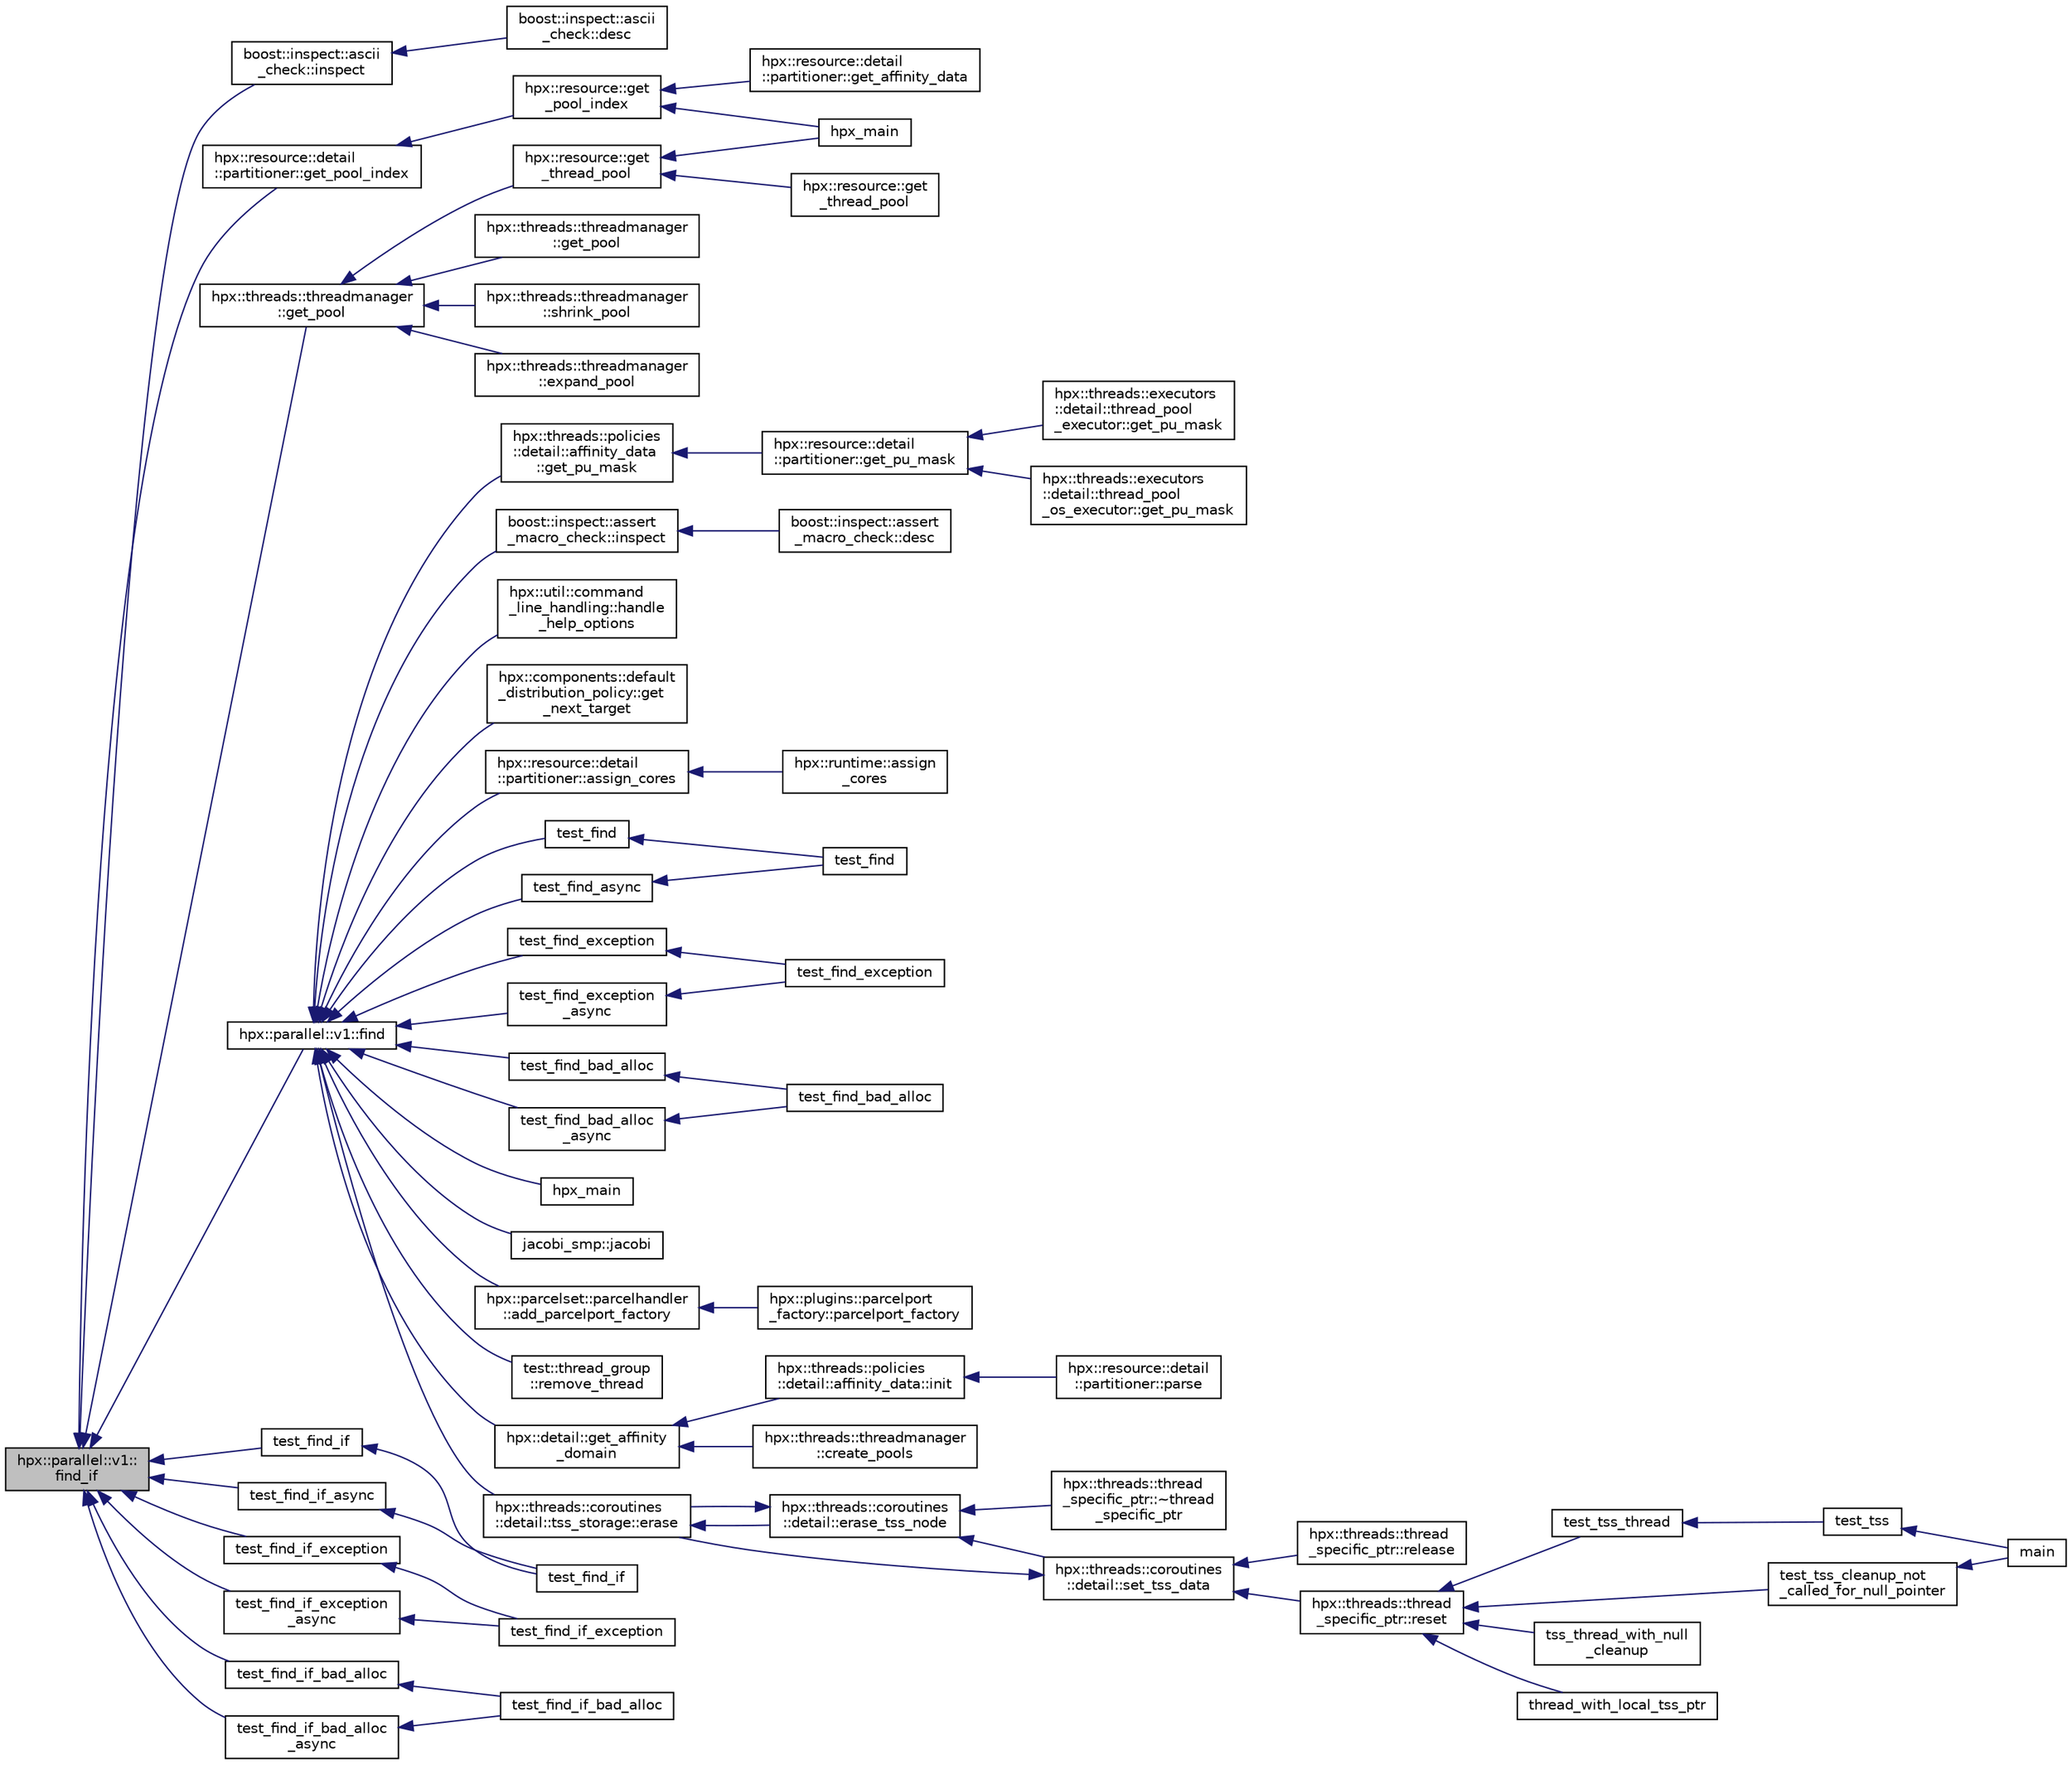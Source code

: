 digraph "hpx::parallel::v1::find_if"
{
  edge [fontname="Helvetica",fontsize="10",labelfontname="Helvetica",labelfontsize="10"];
  node [fontname="Helvetica",fontsize="10",shape=record];
  rankdir="LR";
  Node5618 [label="hpx::parallel::v1::\lfind_if",height=0.2,width=0.4,color="black", fillcolor="grey75", style="filled", fontcolor="black"];
  Node5618 -> Node5619 [dir="back",color="midnightblue",fontsize="10",style="solid",fontname="Helvetica"];
  Node5619 [label="boost::inspect::ascii\l_check::inspect",height=0.2,width=0.4,color="black", fillcolor="white", style="filled",URL="$df/d41/classboost_1_1inspect_1_1ascii__check.html#a42c51a97f6f401032bb06a96f48a96dd"];
  Node5619 -> Node5620 [dir="back",color="midnightblue",fontsize="10",style="solid",fontname="Helvetica"];
  Node5620 [label="boost::inspect::ascii\l_check::desc",height=0.2,width=0.4,color="black", fillcolor="white", style="filled",URL="$df/d41/classboost_1_1inspect_1_1ascii__check.html#a645f9f7b272f2137ccb5a25402a697e7"];
  Node5618 -> Node5621 [dir="back",color="midnightblue",fontsize="10",style="solid",fontname="Helvetica"];
  Node5621 [label="hpx::resource::detail\l::partitioner::get_pool_index",height=0.2,width=0.4,color="black", fillcolor="white", style="filled",URL="$d0/dab/classhpx_1_1resource_1_1detail_1_1partitioner.html#ab3b993cdf82212962ba91cd58914206d"];
  Node5621 -> Node5622 [dir="back",color="midnightblue",fontsize="10",style="solid",fontname="Helvetica"];
  Node5622 [label="hpx::resource::get\l_pool_index",height=0.2,width=0.4,color="black", fillcolor="white", style="filled",URL="$dd/da5/namespacehpx_1_1resource.html#ac7e9a020183708e907604dbf16260e84",tooltip="Return the internal index of the pool given its name. "];
  Node5622 -> Node5623 [dir="back",color="midnightblue",fontsize="10",style="solid",fontname="Helvetica"];
  Node5623 [label="hpx::resource::detail\l::partitioner::get_affinity_data",height=0.2,width=0.4,color="black", fillcolor="white", style="filled",URL="$d0/dab/classhpx_1_1resource_1_1detail_1_1partitioner.html#a932efced0bbfee361094b8552334d931"];
  Node5622 -> Node5624 [dir="back",color="midnightblue",fontsize="10",style="solid",fontname="Helvetica"];
  Node5624 [label="hpx_main",height=0.2,width=0.4,color="black", fillcolor="white", style="filled",URL="$d8/dd8/resource__partitioner_8cpp.html#ab1825231fb9efbfb464404767c072654"];
  Node5618 -> Node5625 [dir="back",color="midnightblue",fontsize="10",style="solid",fontname="Helvetica"];
  Node5625 [label="hpx::parallel::v1::find",height=0.2,width=0.4,color="black", fillcolor="white", style="filled",URL="$db/db9/namespacehpx_1_1parallel_1_1v1.html#a76c5f5c453899c36a61bfa76425b007a"];
  Node5625 -> Node5626 [dir="back",color="midnightblue",fontsize="10",style="solid",fontname="Helvetica"];
  Node5626 [label="hpx::threads::policies\l::detail::affinity_data\l::get_pu_mask",height=0.2,width=0.4,color="black", fillcolor="white", style="filled",URL="$d7/d9b/structhpx_1_1threads_1_1policies_1_1detail_1_1affinity__data.html#ab0cc2ec8ed94ae2b82c20a6b975ecf75"];
  Node5626 -> Node5627 [dir="back",color="midnightblue",fontsize="10",style="solid",fontname="Helvetica"];
  Node5627 [label="hpx::resource::detail\l::partitioner::get_pu_mask",height=0.2,width=0.4,color="black", fillcolor="white", style="filled",URL="$d0/dab/classhpx_1_1resource_1_1detail_1_1partitioner.html#a9cee933ef199fef31e6b8d48f42bb77b"];
  Node5627 -> Node5628 [dir="back",color="midnightblue",fontsize="10",style="solid",fontname="Helvetica"];
  Node5628 [label="hpx::threads::executors\l::detail::thread_pool\l_executor::get_pu_mask",height=0.2,width=0.4,color="black", fillcolor="white", style="filled",URL="$d0/d20/classhpx_1_1threads_1_1executors_1_1detail_1_1thread__pool__executor.html#a6a0c0ade274c2f5f2f6651699873942c"];
  Node5627 -> Node5629 [dir="back",color="midnightblue",fontsize="10",style="solid",fontname="Helvetica"];
  Node5629 [label="hpx::threads::executors\l::detail::thread_pool\l_os_executor::get_pu_mask",height=0.2,width=0.4,color="black", fillcolor="white", style="filled",URL="$da/dda/classhpx_1_1threads_1_1executors_1_1detail_1_1thread__pool__os__executor.html#ac43430f91516a48e9ddbefd7ee58ef3c"];
  Node5625 -> Node5630 [dir="back",color="midnightblue",fontsize="10",style="solid",fontname="Helvetica"];
  Node5630 [label="boost::inspect::assert\l_macro_check::inspect",height=0.2,width=0.4,color="black", fillcolor="white", style="filled",URL="$dc/dc3/classboost_1_1inspect_1_1assert__macro__check.html#acacd792dafb1acb416c7ff6e6de75277"];
  Node5630 -> Node5631 [dir="back",color="midnightblue",fontsize="10",style="solid",fontname="Helvetica"];
  Node5631 [label="boost::inspect::assert\l_macro_check::desc",height=0.2,width=0.4,color="black", fillcolor="white", style="filled",URL="$dc/dc3/classboost_1_1inspect_1_1assert__macro__check.html#a285a9944af58fe40003209254e09b8b9"];
  Node5625 -> Node5632 [dir="back",color="midnightblue",fontsize="10",style="solid",fontname="Helvetica"];
  Node5632 [label="hpx::util::command\l_line_handling::handle\l_help_options",height=0.2,width=0.4,color="black", fillcolor="white", style="filled",URL="$d2/df0/structhpx_1_1util_1_1command__line__handling.html#a82826d63f60ce620e8ad794f8af4ceaa"];
  Node5625 -> Node5633 [dir="back",color="midnightblue",fontsize="10",style="solid",fontname="Helvetica"];
  Node5633 [label="hpx::components::default\l_distribution_policy::get\l_next_target",height=0.2,width=0.4,color="black", fillcolor="white", style="filled",URL="$dc/dba/structhpx_1_1components_1_1default__distribution__policy.html#a4e1bef382e3d6843ff6dda045595dd4e"];
  Node5625 -> Node5634 [dir="back",color="midnightblue",fontsize="10",style="solid",fontname="Helvetica"];
  Node5634 [label="hpx::resource::detail\l::partitioner::assign_cores",height=0.2,width=0.4,color="black", fillcolor="white", style="filled",URL="$d0/dab/classhpx_1_1resource_1_1detail_1_1partitioner.html#a11483ef960b429a24d9856cba726bd04"];
  Node5634 -> Node5635 [dir="back",color="midnightblue",fontsize="10",style="solid",fontname="Helvetica"];
  Node5635 [label="hpx::runtime::assign\l_cores",height=0.2,width=0.4,color="black", fillcolor="white", style="filled",URL="$d0/d7b/classhpx_1_1runtime.html#ab3c29b4713d734dea0e6a5799bfe24e5"];
  Node5625 -> Node5636 [dir="back",color="midnightblue",fontsize="10",style="solid",fontname="Helvetica"];
  Node5636 [label="test_find",height=0.2,width=0.4,color="black", fillcolor="white", style="filled",URL="$d4/dfc/find_8cpp.html#a413cca1acd45c0d8e2f932c6ef2fd02f"];
  Node5636 -> Node5637 [dir="back",color="midnightblue",fontsize="10",style="solid",fontname="Helvetica"];
  Node5637 [label="test_find",height=0.2,width=0.4,color="black", fillcolor="white", style="filled",URL="$d4/dfc/find_8cpp.html#add2f807b977eafe91b6be7e6035d8d6a"];
  Node5625 -> Node5638 [dir="back",color="midnightblue",fontsize="10",style="solid",fontname="Helvetica"];
  Node5638 [label="test_find_async",height=0.2,width=0.4,color="black", fillcolor="white", style="filled",URL="$d4/dfc/find_8cpp.html#abcfb114fa4026d0c9fb890366bd0bbec"];
  Node5638 -> Node5637 [dir="back",color="midnightblue",fontsize="10",style="solid",fontname="Helvetica"];
  Node5625 -> Node5639 [dir="back",color="midnightblue",fontsize="10",style="solid",fontname="Helvetica"];
  Node5639 [label="test_find_exception",height=0.2,width=0.4,color="black", fillcolor="white", style="filled",URL="$d4/dfc/find_8cpp.html#a496774f6f0dd50d32f0f2839011fb820"];
  Node5639 -> Node5640 [dir="back",color="midnightblue",fontsize="10",style="solid",fontname="Helvetica"];
  Node5640 [label="test_find_exception",height=0.2,width=0.4,color="black", fillcolor="white", style="filled",URL="$d4/dfc/find_8cpp.html#a9404283ee70c671c19d01288d4d8796f"];
  Node5625 -> Node5641 [dir="back",color="midnightblue",fontsize="10",style="solid",fontname="Helvetica"];
  Node5641 [label="test_find_exception\l_async",height=0.2,width=0.4,color="black", fillcolor="white", style="filled",URL="$d4/dfc/find_8cpp.html#a53292bd46fa066f703c6fd40f981cd45"];
  Node5641 -> Node5640 [dir="back",color="midnightblue",fontsize="10",style="solid",fontname="Helvetica"];
  Node5625 -> Node5642 [dir="back",color="midnightblue",fontsize="10",style="solid",fontname="Helvetica"];
  Node5642 [label="test_find_bad_alloc",height=0.2,width=0.4,color="black", fillcolor="white", style="filled",URL="$d4/dfc/find_8cpp.html#ac2312cc0f6667cd3cff2caa36d1b7734"];
  Node5642 -> Node5643 [dir="back",color="midnightblue",fontsize="10",style="solid",fontname="Helvetica"];
  Node5643 [label="test_find_bad_alloc",height=0.2,width=0.4,color="black", fillcolor="white", style="filled",URL="$d4/dfc/find_8cpp.html#ae5fbab4398b9ca90cc964b615b5f1c1a"];
  Node5625 -> Node5644 [dir="back",color="midnightblue",fontsize="10",style="solid",fontname="Helvetica"];
  Node5644 [label="test_find_bad_alloc\l_async",height=0.2,width=0.4,color="black", fillcolor="white", style="filled",URL="$d4/dfc/find_8cpp.html#a0c63d4bd514863e2ddf82ae7f509ffbe"];
  Node5644 -> Node5643 [dir="back",color="midnightblue",fontsize="10",style="solid",fontname="Helvetica"];
  Node5625 -> Node5645 [dir="back",color="midnightblue",fontsize="10",style="solid",fontname="Helvetica"];
  Node5645 [label="hpx_main",height=0.2,width=0.4,color="black", fillcolor="white", style="filled",URL="$d3/d07/hpx__main_8cpp.html#aefd26dd818037509b2241068d57e3e1d"];
  Node5625 -> Node5646 [dir="back",color="midnightblue",fontsize="10",style="solid",fontname="Helvetica"];
  Node5646 [label="jacobi_smp::jacobi",height=0.2,width=0.4,color="black", fillcolor="white", style="filled",URL="$d9/d34/namespacejacobi__smp.html#af900093e00c8d09d2dab2ab5a9885b88"];
  Node5625 -> Node5647 [dir="back",color="midnightblue",fontsize="10",style="solid",fontname="Helvetica"];
  Node5647 [label="hpx::parcelset::parcelhandler\l::add_parcelport_factory",height=0.2,width=0.4,color="black", fillcolor="white", style="filled",URL="$d4/d2f/classhpx_1_1parcelset_1_1parcelhandler.html#a9da109ba1c81cf97c3a23f3574236792"];
  Node5647 -> Node5648 [dir="back",color="midnightblue",fontsize="10",style="solid",fontname="Helvetica"];
  Node5648 [label="hpx::plugins::parcelport\l_factory::parcelport_factory",height=0.2,width=0.4,color="black", fillcolor="white", style="filled",URL="$d2/d50/structhpx_1_1plugins_1_1parcelport__factory.html#ab8a171f42000c26fc87ef284cf5f430d",tooltip="Construct a new factory instance. "];
  Node5625 -> Node5649 [dir="back",color="midnightblue",fontsize="10",style="solid",fontname="Helvetica"];
  Node5649 [label="test::thread_group\l::remove_thread",height=0.2,width=0.4,color="black", fillcolor="white", style="filled",URL="$d3/d4a/classtest_1_1thread__group.html#a46ede5745b9a3f16477ab7ccef9df327"];
  Node5625 -> Node5650 [dir="back",color="midnightblue",fontsize="10",style="solid",fontname="Helvetica"];
  Node5650 [label="hpx::detail::get_affinity\l_domain",height=0.2,width=0.4,color="black", fillcolor="white", style="filled",URL="$d5/dbe/namespacehpx_1_1detail.html#aba0255eccfb2fb3814686ca35150ed98"];
  Node5650 -> Node5651 [dir="back",color="midnightblue",fontsize="10",style="solid",fontname="Helvetica"];
  Node5651 [label="hpx::threads::policies\l::detail::affinity_data::init",height=0.2,width=0.4,color="black", fillcolor="white", style="filled",URL="$d7/d9b/structhpx_1_1threads_1_1policies_1_1detail_1_1affinity__data.html#af1b5d1af92b58e065b42048f9114f107"];
  Node5651 -> Node5652 [dir="back",color="midnightblue",fontsize="10",style="solid",fontname="Helvetica"];
  Node5652 [label="hpx::resource::detail\l::partitioner::parse",height=0.2,width=0.4,color="black", fillcolor="white", style="filled",URL="$d0/dab/classhpx_1_1resource_1_1detail_1_1partitioner.html#a8319dd5018945e7d493f7a6d88a6ca02"];
  Node5650 -> Node5653 [dir="back",color="midnightblue",fontsize="10",style="solid",fontname="Helvetica"];
  Node5653 [label="hpx::threads::threadmanager\l::create_pools",height=0.2,width=0.4,color="black", fillcolor="white", style="filled",URL="$d5/daa/classhpx_1_1threads_1_1threadmanager.html#a06b54e28bef5baacf1e8bff34adac4d0"];
  Node5625 -> Node5654 [dir="back",color="midnightblue",fontsize="10",style="solid",fontname="Helvetica"];
  Node5654 [label="hpx::threads::coroutines\l::detail::tss_storage::erase",height=0.2,width=0.4,color="black", fillcolor="white", style="filled",URL="$d3/dbe/classhpx_1_1threads_1_1coroutines_1_1detail_1_1tss__storage.html#a451f63a99f268755c501200b504e8058"];
  Node5654 -> Node5655 [dir="back",color="midnightblue",fontsize="10",style="solid",fontname="Helvetica"];
  Node5655 [label="hpx::threads::coroutines\l::detail::erase_tss_node",height=0.2,width=0.4,color="black", fillcolor="white", style="filled",URL="$d2/dfe/namespacehpx_1_1threads_1_1coroutines_1_1detail.html#a0015b3872ea3c32ecfdc3da42ce132e8"];
  Node5655 -> Node5656 [dir="back",color="midnightblue",fontsize="10",style="solid",fontname="Helvetica"];
  Node5656 [label="hpx::threads::thread\l_specific_ptr::~thread\l_specific_ptr",height=0.2,width=0.4,color="black", fillcolor="white", style="filled",URL="$d1/dd4/classhpx_1_1threads_1_1thread__specific__ptr.html#ad3e46c15fe05e660ad592e0c9797f018"];
  Node5655 -> Node5657 [dir="back",color="midnightblue",fontsize="10",style="solid",fontname="Helvetica"];
  Node5657 [label="hpx::threads::coroutines\l::detail::set_tss_data",height=0.2,width=0.4,color="black", fillcolor="white", style="filled",URL="$d2/dfe/namespacehpx_1_1threads_1_1coroutines_1_1detail.html#a85126f59ca3809c64cfcfcae99429a67"];
  Node5657 -> Node5658 [dir="back",color="midnightblue",fontsize="10",style="solid",fontname="Helvetica"];
  Node5658 [label="hpx::threads::thread\l_specific_ptr::release",height=0.2,width=0.4,color="black", fillcolor="white", style="filled",URL="$d1/dd4/classhpx_1_1threads_1_1thread__specific__ptr.html#a8e31cd7392d00aabdc93aa9e358be1b7"];
  Node5657 -> Node5659 [dir="back",color="midnightblue",fontsize="10",style="solid",fontname="Helvetica"];
  Node5659 [label="hpx::threads::thread\l_specific_ptr::reset",height=0.2,width=0.4,color="black", fillcolor="white", style="filled",URL="$d1/dd4/classhpx_1_1threads_1_1thread__specific__ptr.html#af0654936c456eaf9700979a6b43a0c85"];
  Node5659 -> Node5660 [dir="back",color="midnightblue",fontsize="10",style="solid",fontname="Helvetica"];
  Node5660 [label="test_tss_thread",height=0.2,width=0.4,color="black", fillcolor="white", style="filled",URL="$dc/d69/tests_2unit_2threads_2tss_8cpp.html#a34a05b59682be89efcb6f071094b0580"];
  Node5660 -> Node5661 [dir="back",color="midnightblue",fontsize="10",style="solid",fontname="Helvetica"];
  Node5661 [label="test_tss",height=0.2,width=0.4,color="black", fillcolor="white", style="filled",URL="$dc/d69/tests_2unit_2threads_2tss_8cpp.html#a0d9e811cdb56a2a84ce48358e890563b"];
  Node5661 -> Node5662 [dir="back",color="midnightblue",fontsize="10",style="solid",fontname="Helvetica"];
  Node5662 [label="main",height=0.2,width=0.4,color="black", fillcolor="white", style="filled",URL="$dc/d69/tests_2unit_2threads_2tss_8cpp.html#a3c04138a5bfe5d72780bb7e82a18e627"];
  Node5659 -> Node5663 [dir="back",color="midnightblue",fontsize="10",style="solid",fontname="Helvetica"];
  Node5663 [label="tss_thread_with_null\l_cleanup",height=0.2,width=0.4,color="black", fillcolor="white", style="filled",URL="$dc/d69/tests_2unit_2threads_2tss_8cpp.html#adff6b518b18df76950dbeede8633289a"];
  Node5659 -> Node5664 [dir="back",color="midnightblue",fontsize="10",style="solid",fontname="Helvetica"];
  Node5664 [label="thread_with_local_tss_ptr",height=0.2,width=0.4,color="black", fillcolor="white", style="filled",URL="$dc/d69/tests_2unit_2threads_2tss_8cpp.html#ae5a8982f0cfef7dc0e34d5c518b44e58"];
  Node5659 -> Node5665 [dir="back",color="midnightblue",fontsize="10",style="solid",fontname="Helvetica"];
  Node5665 [label="test_tss_cleanup_not\l_called_for_null_pointer",height=0.2,width=0.4,color="black", fillcolor="white", style="filled",URL="$dc/d69/tests_2unit_2threads_2tss_8cpp.html#a3c76bb8ad4d9b03d2b075212b535e212"];
  Node5665 -> Node5662 [dir="back",color="midnightblue",fontsize="10",style="solid",fontname="Helvetica"];
  Node5657 -> Node5654 [dir="back",color="midnightblue",fontsize="10",style="solid",fontname="Helvetica"];
  Node5655 -> Node5654 [dir="back",color="midnightblue",fontsize="10",style="solid",fontname="Helvetica"];
  Node5618 -> Node5666 [dir="back",color="midnightblue",fontsize="10",style="solid",fontname="Helvetica"];
  Node5666 [label="test_find_if",height=0.2,width=0.4,color="black", fillcolor="white", style="filled",URL="$d4/d38/findif_8cpp.html#abc1eda77a21ef47a5d324973348433d4"];
  Node5666 -> Node5667 [dir="back",color="midnightblue",fontsize="10",style="solid",fontname="Helvetica"];
  Node5667 [label="test_find_if",height=0.2,width=0.4,color="black", fillcolor="white", style="filled",URL="$d4/d38/findif_8cpp.html#aa58ac17d27d62dadbe679e9fa96669ff"];
  Node5618 -> Node5668 [dir="back",color="midnightblue",fontsize="10",style="solid",fontname="Helvetica"];
  Node5668 [label="test_find_if_async",height=0.2,width=0.4,color="black", fillcolor="white", style="filled",URL="$d4/d38/findif_8cpp.html#ae5df631653b627a610f515fea1cea3db"];
  Node5668 -> Node5667 [dir="back",color="midnightblue",fontsize="10",style="solid",fontname="Helvetica"];
  Node5618 -> Node5669 [dir="back",color="midnightblue",fontsize="10",style="solid",fontname="Helvetica"];
  Node5669 [label="test_find_if_exception",height=0.2,width=0.4,color="black", fillcolor="white", style="filled",URL="$d4/d38/findif_8cpp.html#aa7a75ac5991de14b0dd11b40a5a47443"];
  Node5669 -> Node5670 [dir="back",color="midnightblue",fontsize="10",style="solid",fontname="Helvetica"];
  Node5670 [label="test_find_if_exception",height=0.2,width=0.4,color="black", fillcolor="white", style="filled",URL="$d4/d38/findif_8cpp.html#ab8eb6fb838a8fbeb2168d4389fc72f61"];
  Node5618 -> Node5671 [dir="back",color="midnightblue",fontsize="10",style="solid",fontname="Helvetica"];
  Node5671 [label="test_find_if_exception\l_async",height=0.2,width=0.4,color="black", fillcolor="white", style="filled",URL="$d4/d38/findif_8cpp.html#a13c3bd009f35072707131129ad78af93"];
  Node5671 -> Node5670 [dir="back",color="midnightblue",fontsize="10",style="solid",fontname="Helvetica"];
  Node5618 -> Node5672 [dir="back",color="midnightblue",fontsize="10",style="solid",fontname="Helvetica"];
  Node5672 [label="test_find_if_bad_alloc",height=0.2,width=0.4,color="black", fillcolor="white", style="filled",URL="$d4/d38/findif_8cpp.html#a4b854e9063a6148edca5b34a9e8d9420"];
  Node5672 -> Node5673 [dir="back",color="midnightblue",fontsize="10",style="solid",fontname="Helvetica"];
  Node5673 [label="test_find_if_bad_alloc",height=0.2,width=0.4,color="black", fillcolor="white", style="filled",URL="$d4/d38/findif_8cpp.html#a344ef302e5ffb2f31503fffc54940c3a"];
  Node5618 -> Node5674 [dir="back",color="midnightblue",fontsize="10",style="solid",fontname="Helvetica"];
  Node5674 [label="test_find_if_bad_alloc\l_async",height=0.2,width=0.4,color="black", fillcolor="white", style="filled",URL="$d4/d38/findif_8cpp.html#a0979bc48eb5a92bc867eb3a95dc8c82c"];
  Node5674 -> Node5673 [dir="back",color="midnightblue",fontsize="10",style="solid",fontname="Helvetica"];
  Node5618 -> Node5675 [dir="back",color="midnightblue",fontsize="10",style="solid",fontname="Helvetica"];
  Node5675 [label="hpx::threads::threadmanager\l::get_pool",height=0.2,width=0.4,color="black", fillcolor="white", style="filled",URL="$d5/daa/classhpx_1_1threads_1_1threadmanager.html#a845e1a0201a5d57de5855af30324a4b3"];
  Node5675 -> Node5676 [dir="back",color="midnightblue",fontsize="10",style="solid",fontname="Helvetica"];
  Node5676 [label="hpx::resource::get\l_thread_pool",height=0.2,width=0.4,color="black", fillcolor="white", style="filled",URL="$dd/da5/namespacehpx_1_1resource.html#a2e20247c053e087e94a40d50b9689ed7",tooltip="Return the name of the pool given its name. "];
  Node5676 -> Node5677 [dir="back",color="midnightblue",fontsize="10",style="solid",fontname="Helvetica"];
  Node5677 [label="hpx::resource::get\l_thread_pool",height=0.2,width=0.4,color="black", fillcolor="white", style="filled",URL="$dd/da5/namespacehpx_1_1resource.html#a8ab78d95eaa6f193a085a1d983ea9f5b",tooltip="Return the thread pool given its internal index. "];
  Node5676 -> Node5624 [dir="back",color="midnightblue",fontsize="10",style="solid",fontname="Helvetica"];
  Node5675 -> Node5678 [dir="back",color="midnightblue",fontsize="10",style="solid",fontname="Helvetica"];
  Node5678 [label="hpx::threads::threadmanager\l::get_pool",height=0.2,width=0.4,color="black", fillcolor="white", style="filled",URL="$d5/daa/classhpx_1_1threads_1_1threadmanager.html#a7515176a43e6e2f947c539c44adf9089"];
  Node5675 -> Node5679 [dir="back",color="midnightblue",fontsize="10",style="solid",fontname="Helvetica"];
  Node5679 [label="hpx::threads::threadmanager\l::shrink_pool",height=0.2,width=0.4,color="black", fillcolor="white", style="filled",URL="$d5/daa/classhpx_1_1threads_1_1threadmanager.html#a29170722b44bd7e3b8722d39fdff704c"];
  Node5675 -> Node5680 [dir="back",color="midnightblue",fontsize="10",style="solid",fontname="Helvetica"];
  Node5680 [label="hpx::threads::threadmanager\l::expand_pool",height=0.2,width=0.4,color="black", fillcolor="white", style="filled",URL="$d5/daa/classhpx_1_1threads_1_1threadmanager.html#a4f3cf57d4561a7cca4c47d6bc05ccc58"];
}
